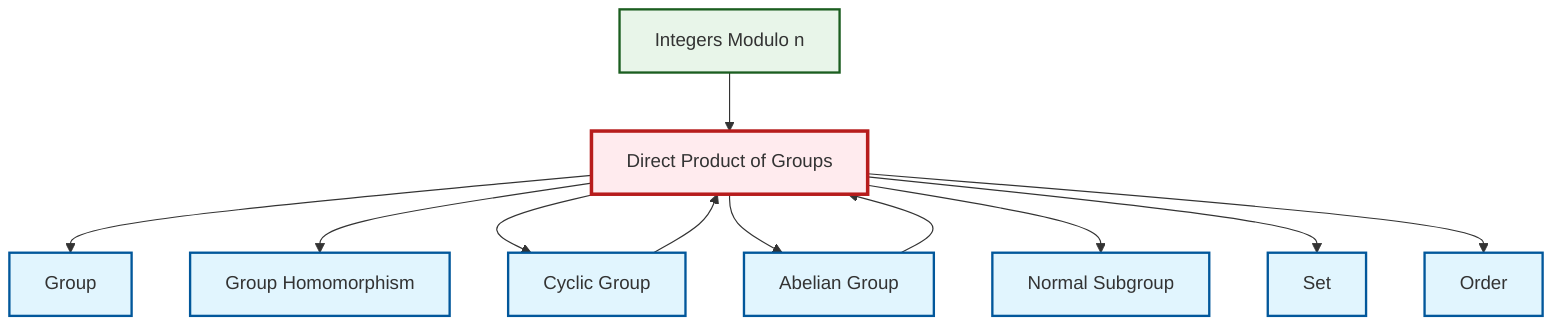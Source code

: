 graph TD
    classDef definition fill:#e1f5fe,stroke:#01579b,stroke-width:2px
    classDef theorem fill:#f3e5f5,stroke:#4a148c,stroke-width:2px
    classDef axiom fill:#fff3e0,stroke:#e65100,stroke-width:2px
    classDef example fill:#e8f5e9,stroke:#1b5e20,stroke-width:2px
    classDef current fill:#ffebee,stroke:#b71c1c,stroke-width:3px
    def-set["Set"]:::definition
    def-direct-product["Direct Product of Groups"]:::definition
    ex-quotient-integers-mod-n["Integers Modulo n"]:::example
    def-group["Group"]:::definition
    def-normal-subgroup["Normal Subgroup"]:::definition
    def-order["Order"]:::definition
    def-abelian-group["Abelian Group"]:::definition
    def-cyclic-group["Cyclic Group"]:::definition
    def-homomorphism["Group Homomorphism"]:::definition
    def-direct-product --> def-group
    def-direct-product --> def-homomorphism
    def-cyclic-group --> def-direct-product
    def-direct-product --> def-cyclic-group
    ex-quotient-integers-mod-n --> def-direct-product
    def-direct-product --> def-abelian-group
    def-abelian-group --> def-direct-product
    def-direct-product --> def-normal-subgroup
    def-direct-product --> def-set
    def-direct-product --> def-order
    class def-direct-product current